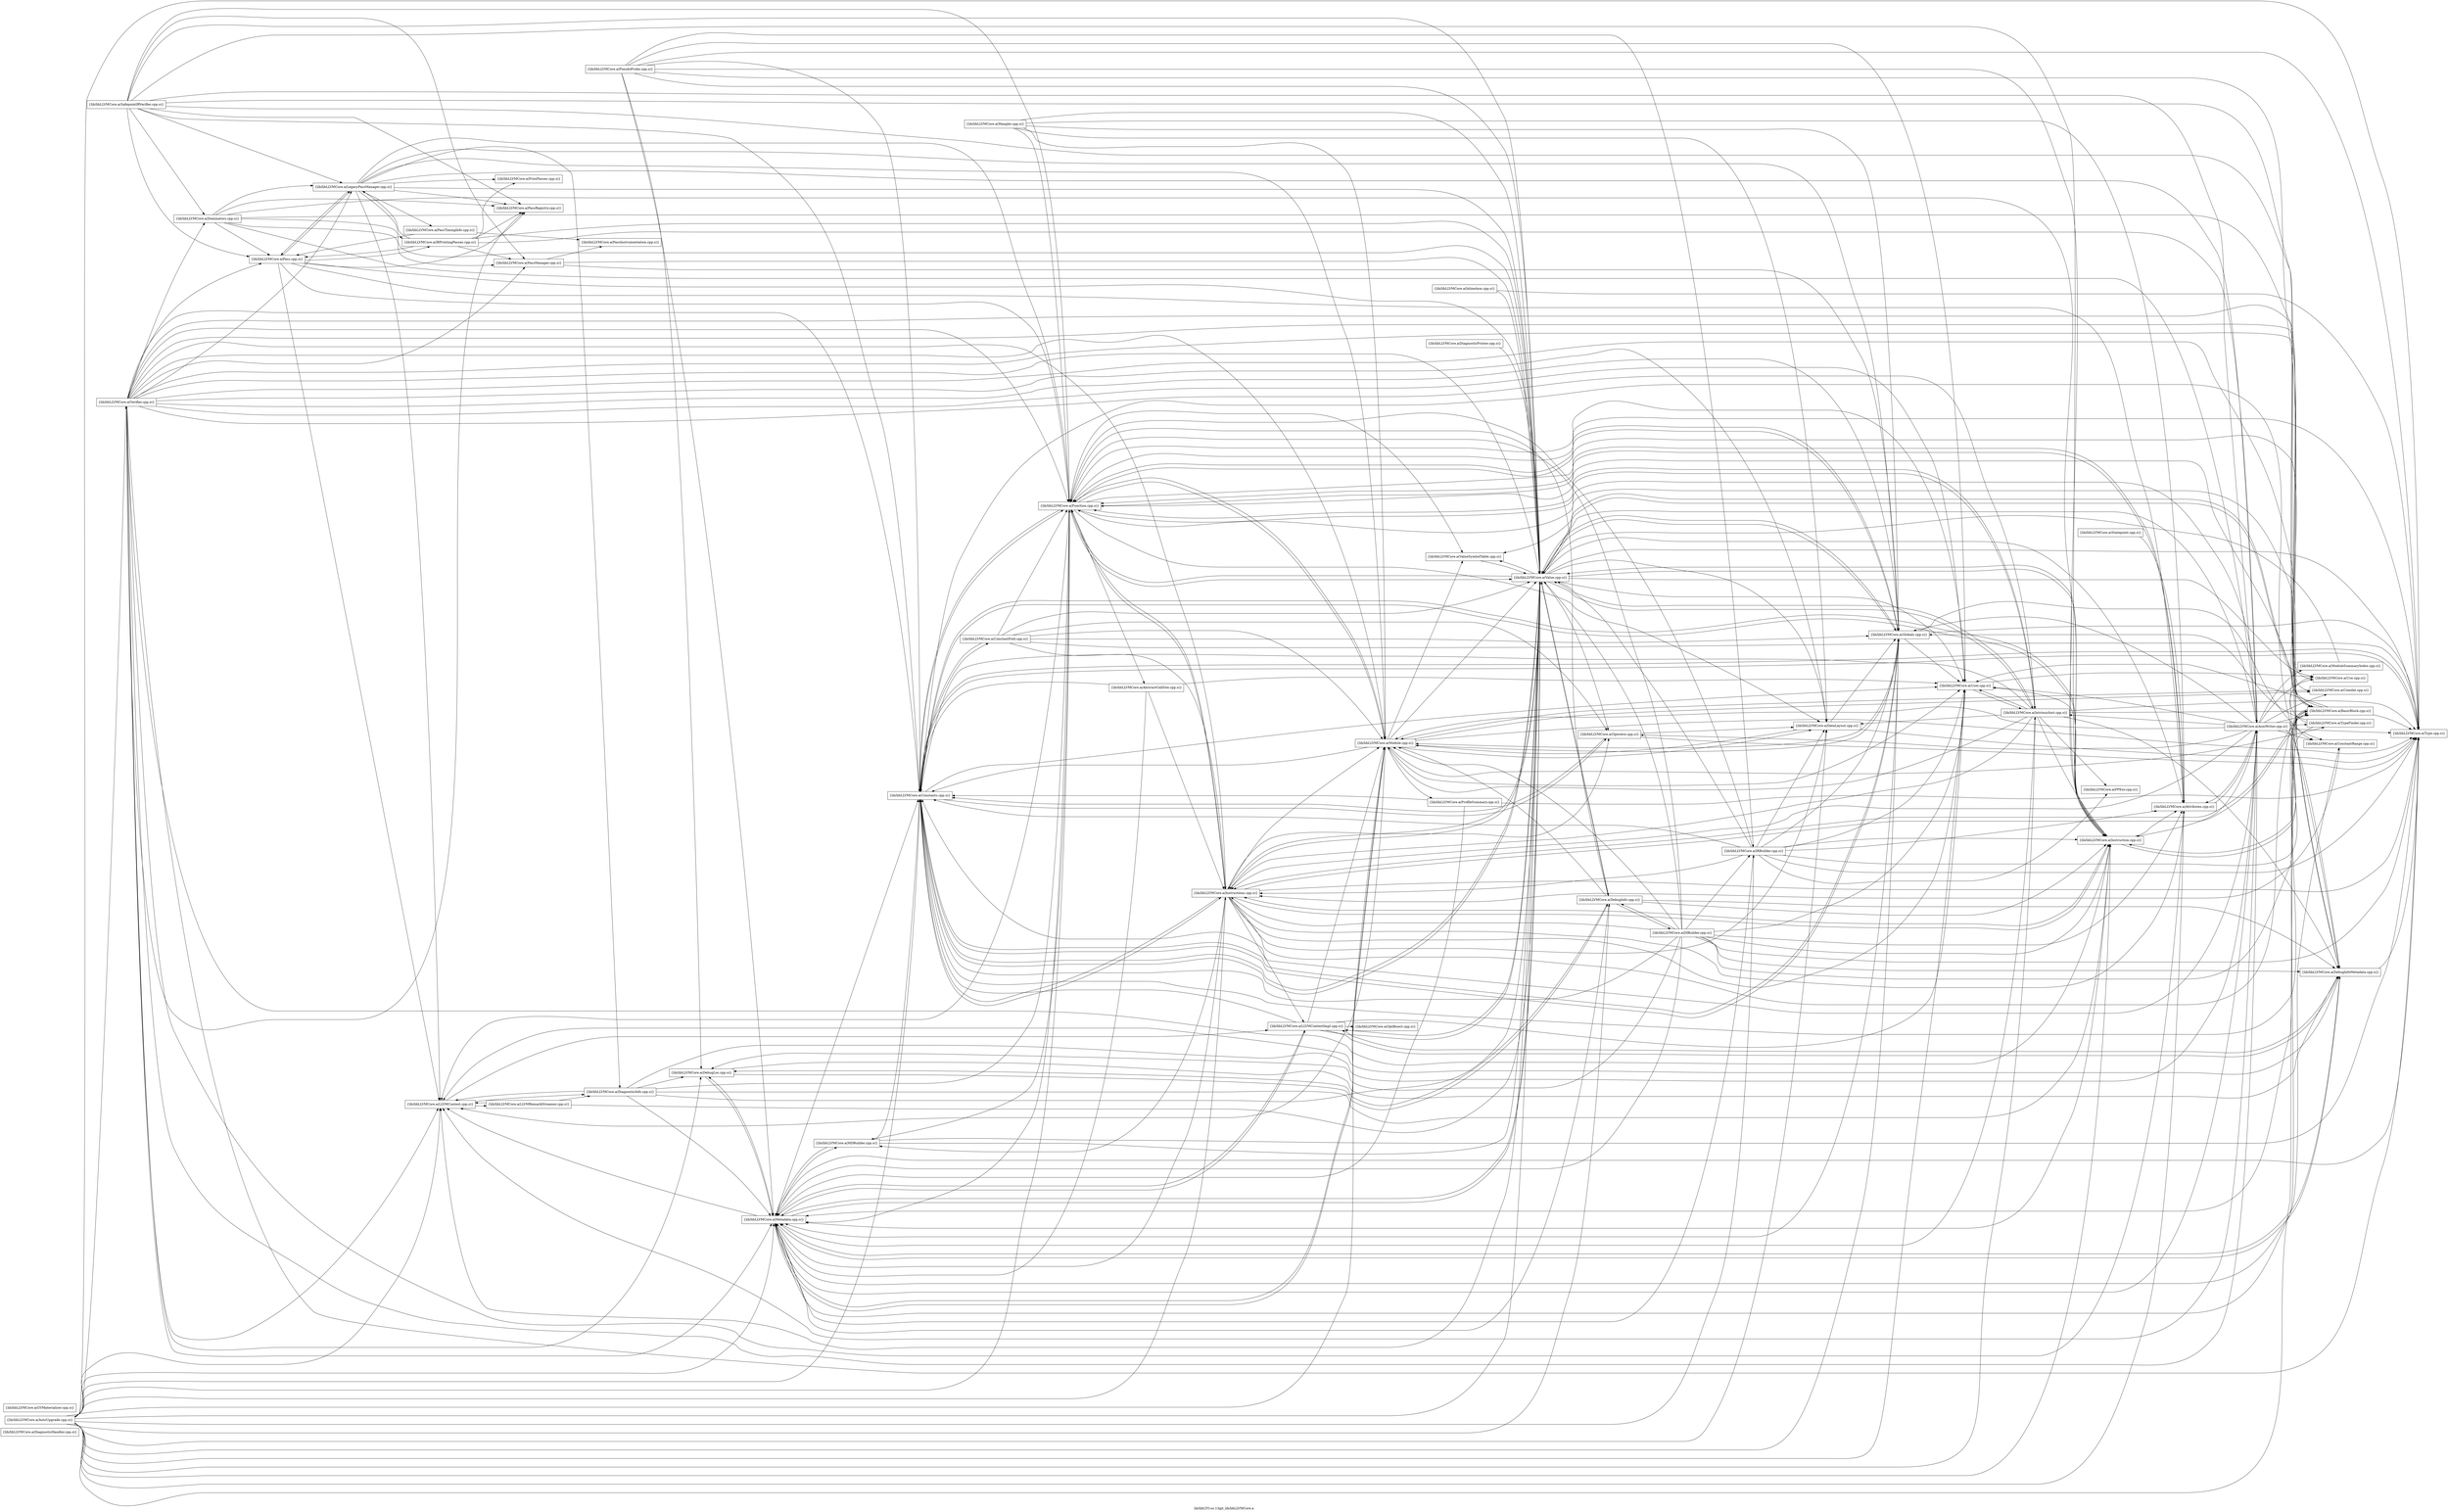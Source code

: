 digraph "lib/libLTO.so.13git_lib/libLLVMCore.a" {
	label="lib/libLTO.so.13git_lib/libLLVMCore.a";
	rankdir=LR;

	Node0x560eab0eb518 [shape=record,shape=box,group=0,label="{lib/libLLVMCore.a(DiagnosticHandler.cpp.o)}"];
	Node0x560eab0f88a8 [shape=record,shape=box,group=0,label="{lib/libLLVMCore.a(LLVMContext.cpp.o)}"];
	Node0x560eab0f88a8 -> Node0x560eab0eedf8;
	Node0x560eab0f88a8 -> Node0x560eab0f8128;
	Node0x560eab0f88a8 -> Node0x560eab0f7908;
	Node0x560eab0f4e88 [shape=record,shape=box,group=0,label="{lib/libLLVMCore.a(Module.cpp.o)}"];
	Node0x560eab0f4e88 -> Node0x560eab0e76e8;
	Node0x560eab0f4e88 -> Node0x560eab0e9ad8;
	Node0x560eab0f4e88 -> Node0x560eab0ea618;
	Node0x560eab0f4e88 -> Node0x560eab0f1198;
	Node0x560eab0f4e88 -> Node0x560eab0f24a8;
	Node0x560eab0f4e88 -> Node0x560eab0f88a8;
	Node0x560eab0f4e88 -> Node0x560eab0f5608;
	Node0x560eab0f4e88 -> Node0x560eab0de548;
	Node0x560eab0f4e88 -> Node0x560eab0dd8c8;
	Node0x560eab0f4e88 -> Node0x560eab0f1238;
	Node0x560eab0f4e88 -> Node0x560eab0f0388;
	Node0x560eab0f4e88 -> Node0x560eab0f1f58;
	Node0x560eab0f4e88 -> Node0x560eab0f19b8;
	Node0x560eab0f7098 [shape=record,shape=box,group=0,label="{lib/libLLVMCore.a(LegacyPassManager.cpp.o)}"];
	Node0x560eab0f7098 -> Node0x560eab0f23b8;
	Node0x560eab0f7098 -> Node0x560eab0eedf8;
	Node0x560eab0f7098 -> Node0x560eab0f1198;
	Node0x560eab0f7098 -> Node0x560eab0f24a8;
	Node0x560eab0f7098 -> Node0x560eab0f88a8;
	Node0x560eab0f7098 -> Node0x560eab0f69b8;
	Node0x560eab0f7098 -> Node0x560eab0f4e88;
	Node0x560eab0f7098 -> Node0x560eab0db8e8;
	Node0x560eab0f7098 -> Node0x560eab0dcdd8;
	Node0x560eab0f7098 -> Node0x560eab0dc1f8;
	Node0x560eab0f7098 -> Node0x560eab0dc9c8;
	Node0x560eab0f7098 -> Node0x560eab0f1f58;
	Node0x560eab0db8e8 [shape=record,shape=box,group=0,label="{lib/libLLVMCore.a(Pass.cpp.o)}"];
	Node0x560eab0db8e8 -> Node0x560eab0f3128;
	Node0x560eab0db8e8 -> Node0x560eab0f1198;
	Node0x560eab0db8e8 -> Node0x560eab0f88a8;
	Node0x560eab0db8e8 -> Node0x560eab0f7098;
	Node0x560eab0db8e8 -> Node0x560eab0f69b8;
	Node0x560eab0db8e8 -> Node0x560eab0dcdd8;
	Node0x560eab0db8e8 -> Node0x560eab0f1f58;
	Node0x560eab0f1f58 [shape=record,shape=box,group=0,label="{lib/libLLVMCore.a(Value.cpp.o)}"];
	Node0x560eab0f1f58 -> Node0x560eab0f3128;
	Node0x560eab0f1f58 -> Node0x560eab0e8368;
	Node0x560eab0f1f58 -> Node0x560eab0e9ad8;
	Node0x560eab0f1f58 -> Node0x560eab0ea618;
	Node0x560eab0f1f58 -> Node0x560eab0ead48;
	Node0x560eab0f1f58 -> Node0x560eab0f1198;
	Node0x560eab0f1f58 -> Node0x560eab0f24a8;
	Node0x560eab0f1f58 -> Node0x560eab0d6758;
	Node0x560eab0f1f58 -> Node0x560eab0ef8e8;
	Node0x560eab0f1f58 -> Node0x560eab0eec68;
	Node0x560eab0f1f58 -> Node0x560eab0f88a8;
	Node0x560eab0f1f58 -> Node0x560eab0f8128;
	Node0x560eab0f1f58 -> Node0x560eab0f5608;
	Node0x560eab0f1f58 -> Node0x560eab0ed9a8;
	Node0x560eab0f1f58 -> Node0x560eab0dd8c8;
	Node0x560eab0f1f58 -> Node0x560eab0f0568;
	Node0x560eab0f1f58 -> Node0x560eab0f0388;
	Node0x560eab0f1f58 -> Node0x560eab0f19b8;
	Node0x560eab0f3128 [shape=record,shape=box,group=0,label="{lib/libLLVMCore.a(Attributes.cpp.o)}"];
	Node0x560eab0f3128 -> Node0x560eab0f23b8;
	Node0x560eab0f3128 -> Node0x560eab0f1198;
	Node0x560eab0e9ad8 [shape=record,shape=box,group=0,label="{lib/libLLVMCore.a(Constants.cpp.o)}"];
	Node0x560eab0e9ad8 -> Node0x560eab0e8ef8;
	Node0x560eab0e9ad8 -> Node0x560eab0f1198;
	Node0x560eab0e9ad8 -> Node0x560eab0f24a8;
	Node0x560eab0e9ad8 -> Node0x560eab0d6758;
	Node0x560eab0e9ad8 -> Node0x560eab0ef8e8;
	Node0x560eab0e9ad8 -> Node0x560eab0ed9a8;
	Node0x560eab0e9ad8 -> Node0x560eab0dd8c8;
	Node0x560eab0e9ad8 -> Node0x560eab0f0388;
	Node0x560eab0e9ad8 -> Node0x560eab0f1f58;
	Node0x560eab0f5d88 [shape=record,shape=box,group=0,label="{lib/libLLVMCore.a(Mangler.cpp.o)}"];
	Node0x560eab0f5d88 -> Node0x560eab0f3128;
	Node0x560eab0f5d88 -> Node0x560eab0ea618;
	Node0x560eab0f5d88 -> Node0x560eab0f1198;
	Node0x560eab0f5d88 -> Node0x560eab0f24a8;
	Node0x560eab0f5d88 -> Node0x560eab0f4e88;
	Node0x560eab0f5d88 -> Node0x560eab0f1f58;
	Node0x560eab0f5608 [shape=record,shape=box,group=0,label="{lib/libLLVMCore.a(Metadata.cpp.o)}"];
	Node0x560eab0f5608 -> Node0x560eab0e93a8;
	Node0x560eab0f5608 -> Node0x560eab0e9ad8;
	Node0x560eab0f5608 -> Node0x560eab0ebc48;
	Node0x560eab0f5608 -> Node0x560eab0eb4c8;
	Node0x560eab0f5608 -> Node0x560eab0f88a8;
	Node0x560eab0f5608 -> Node0x560eab0f8128;
	Node0x560eab0f5608 -> Node0x560eab0f62d8;
	Node0x560eab0f5608 -> Node0x560eab0f4e88;
	Node0x560eab0f5608 -> Node0x560eab0dd8c8;
	Node0x560eab0f5608 -> Node0x560eab0f1f58;
	Node0x560eab0ea618 [shape=record,shape=box,group=0,label="{lib/libLLVMCore.a(DataLayout.cpp.o)}"];
	Node0x560eab0ea618 -> Node0x560eab0f24a8;
	Node0x560eab0ea618 -> Node0x560eab0f4e88;
	Node0x560eab0ea618 -> Node0x560eab0dd8c8;
	Node0x560eab0eedf8 [shape=record,shape=box,group=0,label="{lib/libLLVMCore.a(DiagnosticInfo.cpp.o)}"];
	Node0x560eab0eedf8 -> Node0x560eab0f23b8;
	Node0x560eab0eedf8 -> Node0x560eab0eb4c8;
	Node0x560eab0eedf8 -> Node0x560eab0f1198;
	Node0x560eab0eedf8 -> Node0x560eab0d6758;
	Node0x560eab0eedf8 -> Node0x560eab0f88a8;
	Node0x560eab0eedf8 -> Node0x560eab0f5608;
	Node0x560eab0eedf8 -> Node0x560eab0f1f58;
	Node0x560eab0f1198 [shape=record,shape=box,group=0,label="{lib/libLLVMCore.a(Function.cpp.o)}"];
	Node0x560eab0f1198 -> Node0x560eab0f3128;
	Node0x560eab0f1198 -> Node0x560eab0e8368;
	Node0x560eab0f1198 -> Node0x560eab0e9ad8;
	Node0x560eab0f1198 -> Node0x560eab0ea618;
	Node0x560eab0f1198 -> Node0x560eab0f0a68;
	Node0x560eab0f1198 -> Node0x560eab0f24a8;
	Node0x560eab0f1198 -> Node0x560eab0ef8e8;
	Node0x560eab0f1198 -> Node0x560eab0eec68;
	Node0x560eab0f1198 -> Node0x560eab0f88a8;
	Node0x560eab0f1198 -> Node0x560eab0f62d8;
	Node0x560eab0f1198 -> Node0x560eab0f5608;
	Node0x560eab0f1198 -> Node0x560eab0f4e88;
	Node0x560eab0f1198 -> Node0x560eab0dd8c8;
	Node0x560eab0f1198 -> Node0x560eab0f0388;
	Node0x560eab0f1198 -> Node0x560eab0f1f58;
	Node0x560eab0f1198 -> Node0x560eab0f19b8;
	Node0x560eab0f24a8 [shape=record,shape=box,group=0,label="{lib/libLLVMCore.a(Globals.cpp.o)}"];
	Node0x560eab0f24a8 -> Node0x560eab0e93a8;
	Node0x560eab0f24a8 -> Node0x560eab0e9ad8;
	Node0x560eab0f24a8 -> Node0x560eab0f1198;
	Node0x560eab0f24a8 -> Node0x560eab0f5608;
	Node0x560eab0f24a8 -> Node0x560eab0f4e88;
	Node0x560eab0f24a8 -> Node0x560eab0dd8c8;
	Node0x560eab0f24a8 -> Node0x560eab0f0388;
	Node0x560eab0f24a8 -> Node0x560eab0f1f58;
	Node0x560eab0f1eb8 [shape=record,shape=box,group=0,label="{lib/libLLVMCore.a(IRBuilder.cpp.o)}"];
	Node0x560eab0f1eb8 -> Node0x560eab0f3128;
	Node0x560eab0f1eb8 -> Node0x560eab0e8368;
	Node0x560eab0f1eb8 -> Node0x560eab0e9ad8;
	Node0x560eab0f1eb8 -> Node0x560eab0ea618;
	Node0x560eab0f1eb8 -> Node0x560eab0f1198;
	Node0x560eab0f1eb8 -> Node0x560eab0f24a8;
	Node0x560eab0f1eb8 -> Node0x560eab0f2ae8;
	Node0x560eab0f1eb8 -> Node0x560eab0d6758;
	Node0x560eab0f1eb8 -> Node0x560eab0ef8e8;
	Node0x560eab0f1eb8 -> Node0x560eab0f5608;
	Node0x560eab0f1eb8 -> Node0x560eab0dd8c8;
	Node0x560eab0f1eb8 -> Node0x560eab0f0388;
	Node0x560eab0f1eb8 -> Node0x560eab0f1f58;
	Node0x560eab0f3808 [shape=record,shape=box,group=0,label="{lib/libLLVMCore.a(InlineAsm.cpp.o)}"];
	Node0x560eab0f3808 -> Node0x560eab0dd8c8;
	Node0x560eab0f3808 -> Node0x560eab0f1f58;
	Node0x560eab0d6758 [shape=record,shape=box,group=0,label="{lib/libLLVMCore.a(Instruction.cpp.o)}"];
	Node0x560eab0d6758 -> Node0x560eab0f3128;
	Node0x560eab0d6758 -> Node0x560eab0e8368;
	Node0x560eab0d6758 -> Node0x560eab0e9ad8;
	Node0x560eab0d6758 -> Node0x560eab0ef8e8;
	Node0x560eab0d6758 -> Node0x560eab0f5608;
	Node0x560eab0d6758 -> Node0x560eab0f0388;
	Node0x560eab0d6758 -> Node0x560eab0f1f58;
	Node0x560eab0ef8e8 [shape=record,shape=box,group=0,label="{lib/libLLVMCore.a(Instructions.cpp.o)}"];
	Node0x560eab0ef8e8 -> Node0x560eab0f3128;
	Node0x560eab0ef8e8 -> Node0x560eab0e8368;
	Node0x560eab0ef8e8 -> Node0x560eab0e9ad8;
	Node0x560eab0ef8e8 -> Node0x560eab0ea618;
	Node0x560eab0ef8e8 -> Node0x560eab0f1198;
	Node0x560eab0ef8e8 -> Node0x560eab0d6758;
	Node0x560eab0ef8e8 -> Node0x560eab0f8128;
	Node0x560eab0ef8e8 -> Node0x560eab0f62d8;
	Node0x560eab0ef8e8 -> Node0x560eab0f5608;
	Node0x560eab0ef8e8 -> Node0x560eab0f4e88;
	Node0x560eab0ef8e8 -> Node0x560eab0ed9a8;
	Node0x560eab0ef8e8 -> Node0x560eab0dd8c8;
	Node0x560eab0ef8e8 -> Node0x560eab0f0568;
	Node0x560eab0ef8e8 -> Node0x560eab0f0388;
	Node0x560eab0ef8e8 -> Node0x560eab0f1f58;
	Node0x560eab0dd8c8 [shape=record,shape=box,group=0,label="{lib/libLLVMCore.a(Type.cpp.o)}"];
	Node0x560eab0dd8c8 -> Node0x560eab0e9ad8;
	Node0x560eab0f0388 [shape=record,shape=box,group=0,label="{lib/libLLVMCore.a(User.cpp.o)}"];
	Node0x560eab0f0388 -> Node0x560eab0eec68;
	Node0x560eab0f0388 -> Node0x560eab0f0568;
	Node0x560eab0e8368 [shape=record,shape=box,group=0,label="{lib/libLLVMCore.a(BasicBlock.cpp.o)}"];
	Node0x560eab0e8368 -> Node0x560eab0e9ad8;
	Node0x560eab0e8368 -> Node0x560eab0d6758;
	Node0x560eab0e8368 -> Node0x560eab0ef8e8;
	Node0x560eab0e8368 -> Node0x560eab0f5608;
	Node0x560eab0e8368 -> Node0x560eab0dd8c8;
	Node0x560eab0e8368 -> Node0x560eab0f0388;
	Node0x560eab0e8368 -> Node0x560eab0f1f58;
	Node0x560eab0e8368 -> Node0x560eab0f19b8;
	Node0x560eab0eec68 [shape=record,shape=box,group=0,label="{lib/libLLVMCore.a(IntrinsicInst.cpp.o)}"];
	Node0x560eab0eec68 -> Node0x560eab0e8368;
	Node0x560eab0eec68 -> Node0x560eab0e9ad8;
	Node0x560eab0eec68 -> Node0x560eab0ea618;
	Node0x560eab0eec68 -> Node0x560eab0ebc48;
	Node0x560eab0eec68 -> Node0x560eab0f1198;
	Node0x560eab0eec68 -> Node0x560eab0f2ae8;
	Node0x560eab0eec68 -> Node0x560eab0d6758;
	Node0x560eab0eec68 -> Node0x560eab0ef8e8;
	Node0x560eab0eec68 -> Node0x560eab0f5608;
	Node0x560eab0eec68 -> Node0x560eab0f4e88;
	Node0x560eab0eec68 -> Node0x560eab0dd8c8;
	Node0x560eab0eec68 -> Node0x560eab0f0388;
	Node0x560eab0eec68 -> Node0x560eab0f1f58;
	Node0x560eab0ed9a8 [shape=record,shape=box,group=0,label="{lib/libLLVMCore.a(Operator.cpp.o)}"];
	Node0x560eab0ed9a8 -> Node0x560eab0e9ad8;
	Node0x560eab0ed9a8 -> Node0x560eab0ea618;
	Node0x560eab0ed9a8 -> Node0x560eab0dd8c8;
	Node0x560eab0ebc48 [shape=record,shape=box,group=0,label="{lib/libLLVMCore.a(DebugInfoMetadata.cpp.o)}"];
	Node0x560eab0ebc48 -> Node0x560eab0e9ad8;
	Node0x560eab0ebc48 -> Node0x560eab0f88a8;
	Node0x560eab0ebc48 -> Node0x560eab0f8128;
	Node0x560eab0ebc48 -> Node0x560eab0f5608;
	Node0x560eab0ebc48 -> Node0x560eab0dd8c8;
	Node0x560eab0e93a8 [shape=record,shape=box,group=0,label="{lib/libLLVMCore.a(ConstantRange.cpp.o)}"];
	Node0x560eab0e93a8 -> Node0x560eab0ef8e8;
	Node0x560eab0dcdd8 [shape=record,shape=box,group=0,label="{lib/libLLVMCore.a(PassRegistry.cpp.o)}"];
	Node0x560eab0eb4c8 [shape=record,shape=box,group=0,label="{lib/libLLVMCore.a(DebugLoc.cpp.o)}"];
	Node0x560eab0eb4c8 -> Node0x560eab0ead48;
	Node0x560eab0eb4c8 -> Node0x560eab0ebc48;
	Node0x560eab0eb4c8 -> Node0x560eab0f5608;
	Node0x560eab0f06f8 [shape=record,shape=box,group=0,label="{lib/libLLVMCore.a(Dominators.cpp.o)}"];
	Node0x560eab0f06f8 -> Node0x560eab0f23b8;
	Node0x560eab0f06f8 -> Node0x560eab0e8368;
	Node0x560eab0f06f8 -> Node0x560eab0d6758;
	Node0x560eab0f06f8 -> Node0x560eab0f7098;
	Node0x560eab0f06f8 -> Node0x560eab0db8e8;
	Node0x560eab0f06f8 -> Node0x560eab0dac68;
	Node0x560eab0f06f8 -> Node0x560eab0dcdd8;
	Node0x560eab0f06f8 -> Node0x560eab0f1f58;
	Node0x560eab0f0568 [shape=record,shape=box,group=0,label="{lib/libLLVMCore.a(Use.cpp.o)}"];
	Node0x560eab0f16e8 [shape=record,shape=box,group=0,label="{lib/libLLVMCore.a(AutoUpgrade.cpp.o)}"];
	Node0x560eab0f16e8 -> Node0x560eab0f3128;
	Node0x560eab0f16e8 -> Node0x560eab0e8368;
	Node0x560eab0f16e8 -> Node0x560eab0e9ad8;
	Node0x560eab0f16e8 -> Node0x560eab0ea618;
	Node0x560eab0f16e8 -> Node0x560eab0ead48;
	Node0x560eab0f16e8 -> Node0x560eab0f1198;
	Node0x560eab0f16e8 -> Node0x560eab0f24a8;
	Node0x560eab0f16e8 -> Node0x560eab0f1eb8;
	Node0x560eab0f16e8 -> Node0x560eab0d6758;
	Node0x560eab0f16e8 -> Node0x560eab0ef8e8;
	Node0x560eab0f16e8 -> Node0x560eab0eec68;
	Node0x560eab0f16e8 -> Node0x560eab0f88a8;
	Node0x560eab0f16e8 -> Node0x560eab0f5608;
	Node0x560eab0f16e8 -> Node0x560eab0f4e88;
	Node0x560eab0f16e8 -> Node0x560eab0dd8c8;
	Node0x560eab0f16e8 -> Node0x560eab0f0388;
	Node0x560eab0f16e8 -> Node0x560eab0f1f58;
	Node0x560eab0f16e8 -> Node0x560eab0f1788;
	Node0x560eab0ead48 [shape=record,shape=box,group=0,label="{lib/libLLVMCore.a(DebugInfo.cpp.o)}"];
	Node0x560eab0ead48 -> Node0x560eab0ea5c8;
	Node0x560eab0ead48 -> Node0x560eab0ebc48;
	Node0x560eab0ead48 -> Node0x560eab0eb4c8;
	Node0x560eab0ead48 -> Node0x560eab0f1198;
	Node0x560eab0ead48 -> Node0x560eab0d6758;
	Node0x560eab0ead48 -> Node0x560eab0f5608;
	Node0x560eab0ead48 -> Node0x560eab0f4e88;
	Node0x560eab0ead48 -> Node0x560eab0f1f58;
	Node0x560eab0f1878 [shape=record,shape=box,group=0,label="{lib/libLLVMCore.a(GVMaterializer.cpp.o)}"];
	Node0x560eab0ee038 [shape=record,shape=box,group=0,label="{lib/libLLVMCore.a(ModuleSummaryIndex.cpp.o)}"];
	Node0x560eab0ee038 -> Node0x560eab0f1f58;
	Node0x560eab0f1788 [shape=record,shape=box,group=0,label="{lib/libLLVMCore.a(Verifier.cpp.o)}"];
	Node0x560eab0f1788 -> Node0x560eab0f3128;
	Node0x560eab0f1788 -> Node0x560eab0f23b8;
	Node0x560eab0f1788 -> Node0x560eab0e8368;
	Node0x560eab0f1788 -> Node0x560eab0e76e8;
	Node0x560eab0f1788 -> Node0x560eab0e93a8;
	Node0x560eab0f1788 -> Node0x560eab0e9ad8;
	Node0x560eab0f1788 -> Node0x560eab0ea618;
	Node0x560eab0f1788 -> Node0x560eab0ebc48;
	Node0x560eab0f1788 -> Node0x560eab0eb4c8;
	Node0x560eab0f1788 -> Node0x560eab0f06f8;
	Node0x560eab0f1788 -> Node0x560eab0f1198;
	Node0x560eab0f1788 -> Node0x560eab0f24a8;
	Node0x560eab0f1788 -> Node0x560eab0d6758;
	Node0x560eab0f1788 -> Node0x560eab0ef8e8;
	Node0x560eab0f1788 -> Node0x560eab0eec68;
	Node0x560eab0f1788 -> Node0x560eab0f88a8;
	Node0x560eab0f1788 -> Node0x560eab0f7098;
	Node0x560eab0f1788 -> Node0x560eab0f5608;
	Node0x560eab0f1788 -> Node0x560eab0f4e88;
	Node0x560eab0f1788 -> Node0x560eab0db8e8;
	Node0x560eab0f1788 -> Node0x560eab0dac68;
	Node0x560eab0f1788 -> Node0x560eab0dcdd8;
	Node0x560eab0f1788 -> Node0x560eab0dd8c8;
	Node0x560eab0f1788 -> Node0x560eab0f0388;
	Node0x560eab0f1788 -> Node0x560eab0f1f58;
	Node0x560eab0f23b8 [shape=record,shape=box,group=0,label="{lib/libLLVMCore.a(AsmWriter.cpp.o)}"];
	Node0x560eab0f23b8 -> Node0x560eab0f3128;
	Node0x560eab0f23b8 -> Node0x560eab0e8368;
	Node0x560eab0f23b8 -> Node0x560eab0e76e8;
	Node0x560eab0f23b8 -> Node0x560eab0e93a8;
	Node0x560eab0f23b8 -> Node0x560eab0e9ad8;
	Node0x560eab0f23b8 -> Node0x560eab0ebc48;
	Node0x560eab0f23b8 -> Node0x560eab0f1198;
	Node0x560eab0f23b8 -> Node0x560eab0f24a8;
	Node0x560eab0f23b8 -> Node0x560eab0d6758;
	Node0x560eab0f23b8 -> Node0x560eab0ef8e8;
	Node0x560eab0f23b8 -> Node0x560eab0eec68;
	Node0x560eab0f23b8 -> Node0x560eab0f88a8;
	Node0x560eab0f23b8 -> Node0x560eab0f5608;
	Node0x560eab0f23b8 -> Node0x560eab0f4e88;
	Node0x560eab0f23b8 -> Node0x560eab0ee038;
	Node0x560eab0f23b8 -> Node0x560eab0ed9a8;
	Node0x560eab0f23b8 -> Node0x560eab0dd8c8;
	Node0x560eab0f23b8 -> Node0x560eab0f1238;
	Node0x560eab0f23b8 -> Node0x560eab0f0568;
	Node0x560eab0f23b8 -> Node0x560eab0f0388;
	Node0x560eab0f23b8 -> Node0x560eab0f1f58;
	Node0x560eab0e76e8 [shape=record,shape=box,group=0,label="{lib/libLLVMCore.a(Comdat.cpp.o)}"];
	Node0x560eab0e76e8 -> Node0x560eab0f4e88;
	Node0x560eab0f1238 [shape=record,shape=box,group=0,label="{lib/libLLVMCore.a(TypeFinder.cpp.o)}"];
	Node0x560eab0f1238 -> Node0x560eab0f1198;
	Node0x560eab0f1238 -> Node0x560eab0f24a8;
	Node0x560eab0f1238 -> Node0x560eab0f5608;
	Node0x560eab0f19b8 [shape=record,shape=box,group=0,label="{lib/libLLVMCore.a(ValueSymbolTable.cpp.o)}"];
	Node0x560eab0f19b8 -> Node0x560eab0f1f58;
	Node0x560eab0e8ef8 [shape=record,shape=box,group=0,label="{lib/libLLVMCore.a(ConstantFold.cpp.o)}"];
	Node0x560eab0e8ef8 -> Node0x560eab0e9ad8;
	Node0x560eab0e8ef8 -> Node0x560eab0f1198;
	Node0x560eab0e8ef8 -> Node0x560eab0f24a8;
	Node0x560eab0e8ef8 -> Node0x560eab0ef8e8;
	Node0x560eab0e8ef8 -> Node0x560eab0f4e88;
	Node0x560eab0e8ef8 -> Node0x560eab0ed9a8;
	Node0x560eab0e8ef8 -> Node0x560eab0dd8c8;
	Node0x560eab0e8ef8 -> Node0x560eab0f1f58;
	Node0x560eab0ea5c8 [shape=record,shape=box,group=0,label="{lib/libLLVMCore.a(DIBuilder.cpp.o)}"];
	Node0x560eab0ea5c8 -> Node0x560eab0f3128;
	Node0x560eab0ea5c8 -> Node0x560eab0e8368;
	Node0x560eab0ea5c8 -> Node0x560eab0e9ad8;
	Node0x560eab0ea5c8 -> Node0x560eab0ead48;
	Node0x560eab0ea5c8 -> Node0x560eab0ebc48;
	Node0x560eab0ea5c8 -> Node0x560eab0eb4c8;
	Node0x560eab0ea5c8 -> Node0x560eab0f1198;
	Node0x560eab0ea5c8 -> Node0x560eab0f1eb8;
	Node0x560eab0ea5c8 -> Node0x560eab0d6758;
	Node0x560eab0ea5c8 -> Node0x560eab0ef8e8;
	Node0x560eab0ea5c8 -> Node0x560eab0f5608;
	Node0x560eab0ea5c8 -> Node0x560eab0f4e88;
	Node0x560eab0ea5c8 -> Node0x560eab0dd8c8;
	Node0x560eab0ea5c8 -> Node0x560eab0f0388;
	Node0x560eab0ea5c8 -> Node0x560eab0f1f58;
	Node0x560eab0f8128 [shape=record,shape=box,group=0,label="{lib/libLLVMCore.a(LLVMContextImpl.cpp.o)}"];
	Node0x560eab0f8128 -> Node0x560eab0e9ad8;
	Node0x560eab0f8128 -> Node0x560eab0ebc48;
	Node0x560eab0f8128 -> Node0x560eab0f5608;
	Node0x560eab0f8128 -> Node0x560eab0f4e88;
	Node0x560eab0f8128 -> Node0x560eab0ee628;
	Node0x560eab0f8128 -> Node0x560eab0f0388;
	Node0x560eab0f8128 -> Node0x560eab0f1f58;
	Node0x560eab0efa28 [shape=record,shape=box,group=0,label="{lib/libLLVMCore.a(DiagnosticPrinter.cpp.o)}"];
	Node0x560eab0efa28 -> Node0x560eab0f1f58;
	Node0x560eab0dac68 [shape=record,shape=box,group=0,label="{lib/libLLVMCore.a(PassManager.cpp.o)}"];
	Node0x560eab0dac68 -> Node0x560eab0f24a8;
	Node0x560eab0dac68 -> Node0x560eab0db2f8;
	Node0x560eab0dac68 -> Node0x560eab0f1f58;
	Node0x560eab0f0a68 [shape=record,shape=box,group=0,label="{lib/libLLVMCore.a(AbstractCallSite.cpp.o)}"];
	Node0x560eab0f0a68 -> Node0x560eab0e9ad8;
	Node0x560eab0f0a68 -> Node0x560eab0ef8e8;
	Node0x560eab0f0a68 -> Node0x560eab0f5608;
	Node0x560eab0f0a68 -> Node0x560eab0f0388;
	Node0x560eab0f62d8 [shape=record,shape=box,group=0,label="{lib/libLLVMCore.a(MDBuilder.cpp.o)}"];
	Node0x560eab0f62d8 -> Node0x560eab0e9ad8;
	Node0x560eab0f62d8 -> Node0x560eab0f5608;
	Node0x560eab0f62d8 -> Node0x560eab0dd8c8;
	Node0x560eab0f62d8 -> Node0x560eab0f1f58;
	Node0x560eab0f2ae8 [shape=record,shape=box,group=0,label="{lib/libLLVMCore.a(FPEnv.cpp.o)}"];
	Node0x560eab0f7908 [shape=record,shape=box,group=0,label="{lib/libLLVMCore.a(LLVMRemarkStreamer.cpp.o)}"];
	Node0x560eab0f7908 -> Node0x560eab0eedf8;
	Node0x560eab0f7908 -> Node0x560eab0f88a8;
	Node0x560eab0f7908 -> Node0x560eab0f1f58;
	Node0x560eab0ee628 [shape=record,shape=box,group=0,label="{lib/libLLVMCore.a(OptBisect.cpp.o)}"];
	Node0x560eab0f69b8 [shape=record,shape=box,group=0,label="{lib/libLLVMCore.a(IRPrintingPasses.cpp.o)}"];
	Node0x560eab0f69b8 -> Node0x560eab0f23b8;
	Node0x560eab0f69b8 -> Node0x560eab0f7098;
	Node0x560eab0f69b8 -> Node0x560eab0db8e8;
	Node0x560eab0f69b8 -> Node0x560eab0dac68;
	Node0x560eab0f69b8 -> Node0x560eab0dcdd8;
	Node0x560eab0f69b8 -> Node0x560eab0dc9c8;
	Node0x560eab0f69b8 -> Node0x560eab0f1f58;
	Node0x560eab0dc1f8 [shape=record,shape=box,group=0,label="{lib/libLLVMCore.a(PassTimingInfo.cpp.o)}"];
	Node0x560eab0dc1f8 -> Node0x560eab0db8e8;
	Node0x560eab0dc1f8 -> Node0x560eab0db2f8;
	Node0x560eab0dc9c8 [shape=record,shape=box,group=0,label="{lib/libLLVMCore.a(PrintPasses.cpp.o)}"];
	Node0x560eab0de548 [shape=record,shape=box,group=0,label="{lib/libLLVMCore.a(ProfileSummary.cpp.o)}"];
	Node0x560eab0de548 -> Node0x560eab0e9ad8;
	Node0x560eab0de548 -> Node0x560eab0f5608;
	Node0x560eab0de548 -> Node0x560eab0dd8c8;
	Node0x560eab0db2f8 [shape=record,shape=box,group=0,label="{lib/libLLVMCore.a(PassInstrumentation.cpp.o)}"];
	Node0x560eab0dd5a8 [shape=record,shape=box,group=0,label="{lib/libLLVMCore.a(Statepoint.cpp.o)}"];
	Node0x560eab0dd5a8 -> Node0x560eab0f3128;
	Node0x560eab0ebe28 [shape=record,shape=box,group=0,label="{lib/libLLVMCore.a(SafepointIRVerifier.cpp.o)}"];
	Node0x560eab0ebe28 -> Node0x560eab0f23b8;
	Node0x560eab0ebe28 -> Node0x560eab0e8368;
	Node0x560eab0ebe28 -> Node0x560eab0e9ad8;
	Node0x560eab0ebe28 -> Node0x560eab0f06f8;
	Node0x560eab0ebe28 -> Node0x560eab0f1198;
	Node0x560eab0ebe28 -> Node0x560eab0d6758;
	Node0x560eab0ebe28 -> Node0x560eab0f7098;
	Node0x560eab0ebe28 -> Node0x560eab0db8e8;
	Node0x560eab0ebe28 -> Node0x560eab0dac68;
	Node0x560eab0ebe28 -> Node0x560eab0dcdd8;
	Node0x560eab0ebe28 -> Node0x560eab0f0568;
	Node0x560eab0ebe28 -> Node0x560eab0f1f58;
	Node0x560eab0e46c8 [shape=record,shape=box,group=0,label="{lib/libLLVMCore.a(PseudoProbe.cpp.o)}"];
	Node0x560eab0e46c8 -> Node0x560eab0e9ad8;
	Node0x560eab0e46c8 -> Node0x560eab0ebc48;
	Node0x560eab0e46c8 -> Node0x560eab0eb4c8;
	Node0x560eab0e46c8 -> Node0x560eab0f1eb8;
	Node0x560eab0e46c8 -> Node0x560eab0d6758;
	Node0x560eab0e46c8 -> Node0x560eab0f5608;
	Node0x560eab0e46c8 -> Node0x560eab0dd8c8;
	Node0x560eab0e46c8 -> Node0x560eab0f0388;
	Node0x560eab0e46c8 -> Node0x560eab0f1f58;
}

